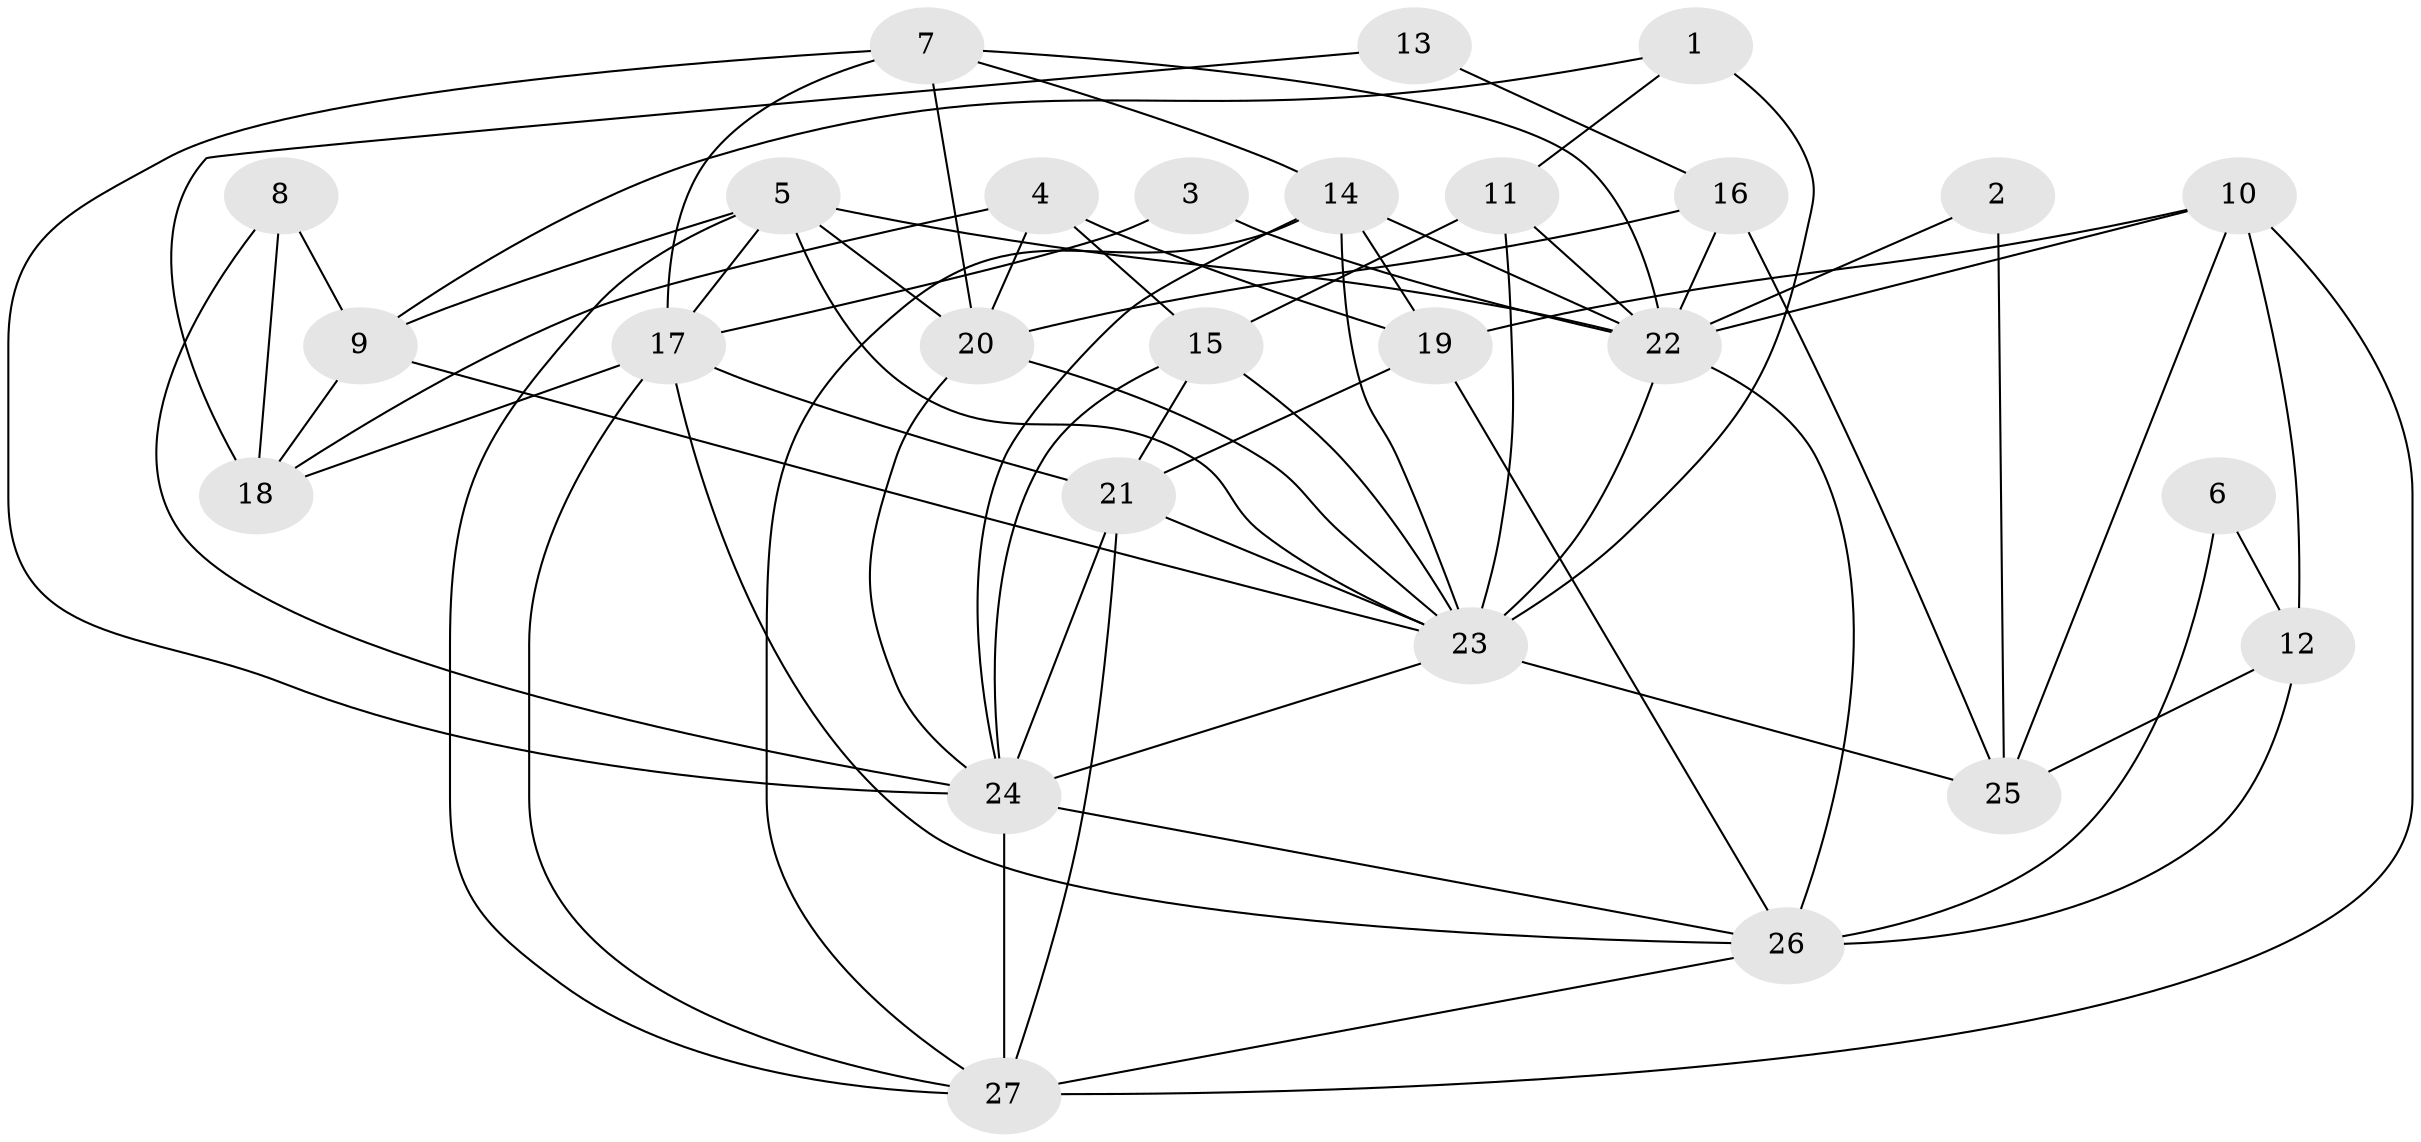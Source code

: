 // original degree distribution, {4: 0.37037037037037035, 5: 0.2222222222222222, 3: 0.18518518518518517, 2: 0.12962962962962962, 7: 0.037037037037037035, 6: 0.05555555555555555}
// Generated by graph-tools (version 1.1) at 2025/26/03/09/25 03:26:10]
// undirected, 27 vertices, 70 edges
graph export_dot {
graph [start="1"]
  node [color=gray90,style=filled];
  1;
  2;
  3;
  4;
  5;
  6;
  7;
  8;
  9;
  10;
  11;
  12;
  13;
  14;
  15;
  16;
  17;
  18;
  19;
  20;
  21;
  22;
  23;
  24;
  25;
  26;
  27;
  1 -- 9 [weight=1.0];
  1 -- 11 [weight=1.0];
  1 -- 23 [weight=2.0];
  2 -- 22 [weight=1.0];
  2 -- 25 [weight=1.0];
  3 -- 17 [weight=1.0];
  3 -- 22 [weight=1.0];
  4 -- 15 [weight=1.0];
  4 -- 18 [weight=1.0];
  4 -- 19 [weight=1.0];
  4 -- 20 [weight=1.0];
  5 -- 9 [weight=1.0];
  5 -- 17 [weight=1.0];
  5 -- 20 [weight=1.0];
  5 -- 22 [weight=1.0];
  5 -- 23 [weight=2.0];
  5 -- 27 [weight=1.0];
  6 -- 12 [weight=1.0];
  6 -- 26 [weight=1.0];
  7 -- 14 [weight=1.0];
  7 -- 17 [weight=1.0];
  7 -- 20 [weight=1.0];
  7 -- 22 [weight=1.0];
  7 -- 24 [weight=1.0];
  8 -- 9 [weight=1.0];
  8 -- 18 [weight=1.0];
  8 -- 24 [weight=1.0];
  9 -- 18 [weight=1.0];
  9 -- 23 [weight=1.0];
  10 -- 12 [weight=2.0];
  10 -- 19 [weight=1.0];
  10 -- 22 [weight=1.0];
  10 -- 25 [weight=1.0];
  10 -- 27 [weight=1.0];
  11 -- 15 [weight=1.0];
  11 -- 22 [weight=1.0];
  11 -- 23 [weight=2.0];
  12 -- 25 [weight=1.0];
  12 -- 26 [weight=1.0];
  13 -- 16 [weight=1.0];
  13 -- 18 [weight=1.0];
  14 -- 19 [weight=2.0];
  14 -- 22 [weight=1.0];
  14 -- 23 [weight=1.0];
  14 -- 24 [weight=1.0];
  14 -- 27 [weight=1.0];
  15 -- 21 [weight=2.0];
  15 -- 23 [weight=1.0];
  15 -- 24 [weight=2.0];
  16 -- 20 [weight=2.0];
  16 -- 22 [weight=1.0];
  16 -- 25 [weight=1.0];
  17 -- 18 [weight=1.0];
  17 -- 21 [weight=1.0];
  17 -- 26 [weight=1.0];
  17 -- 27 [weight=1.0];
  19 -- 21 [weight=1.0];
  19 -- 26 [weight=2.0];
  20 -- 23 [weight=1.0];
  20 -- 24 [weight=1.0];
  21 -- 23 [weight=1.0];
  21 -- 24 [weight=1.0];
  21 -- 27 [weight=1.0];
  22 -- 23 [weight=1.0];
  22 -- 26 [weight=2.0];
  23 -- 24 [weight=1.0];
  23 -- 25 [weight=2.0];
  24 -- 26 [weight=1.0];
  24 -- 27 [weight=1.0];
  26 -- 27 [weight=1.0];
}
